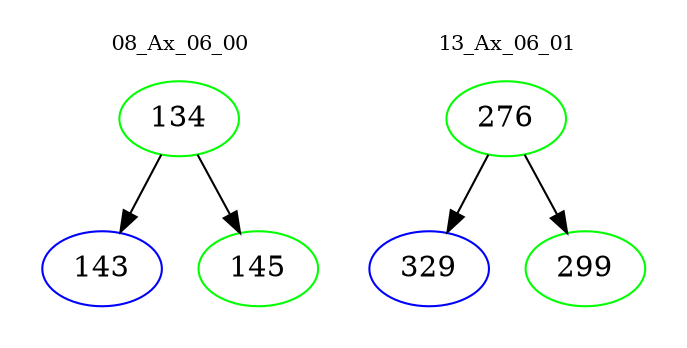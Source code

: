 digraph{
subgraph cluster_0 {
color = white
label = "08_Ax_06_00";
fontsize=10;
T0_134 [label="134", color="green"]
T0_134 -> T0_143 [color="black"]
T0_143 [label="143", color="blue"]
T0_134 -> T0_145 [color="black"]
T0_145 [label="145", color="green"]
}
subgraph cluster_1 {
color = white
label = "13_Ax_06_01";
fontsize=10;
T1_276 [label="276", color="green"]
T1_276 -> T1_329 [color="black"]
T1_329 [label="329", color="blue"]
T1_276 -> T1_299 [color="black"]
T1_299 [label="299", color="green"]
}
}
